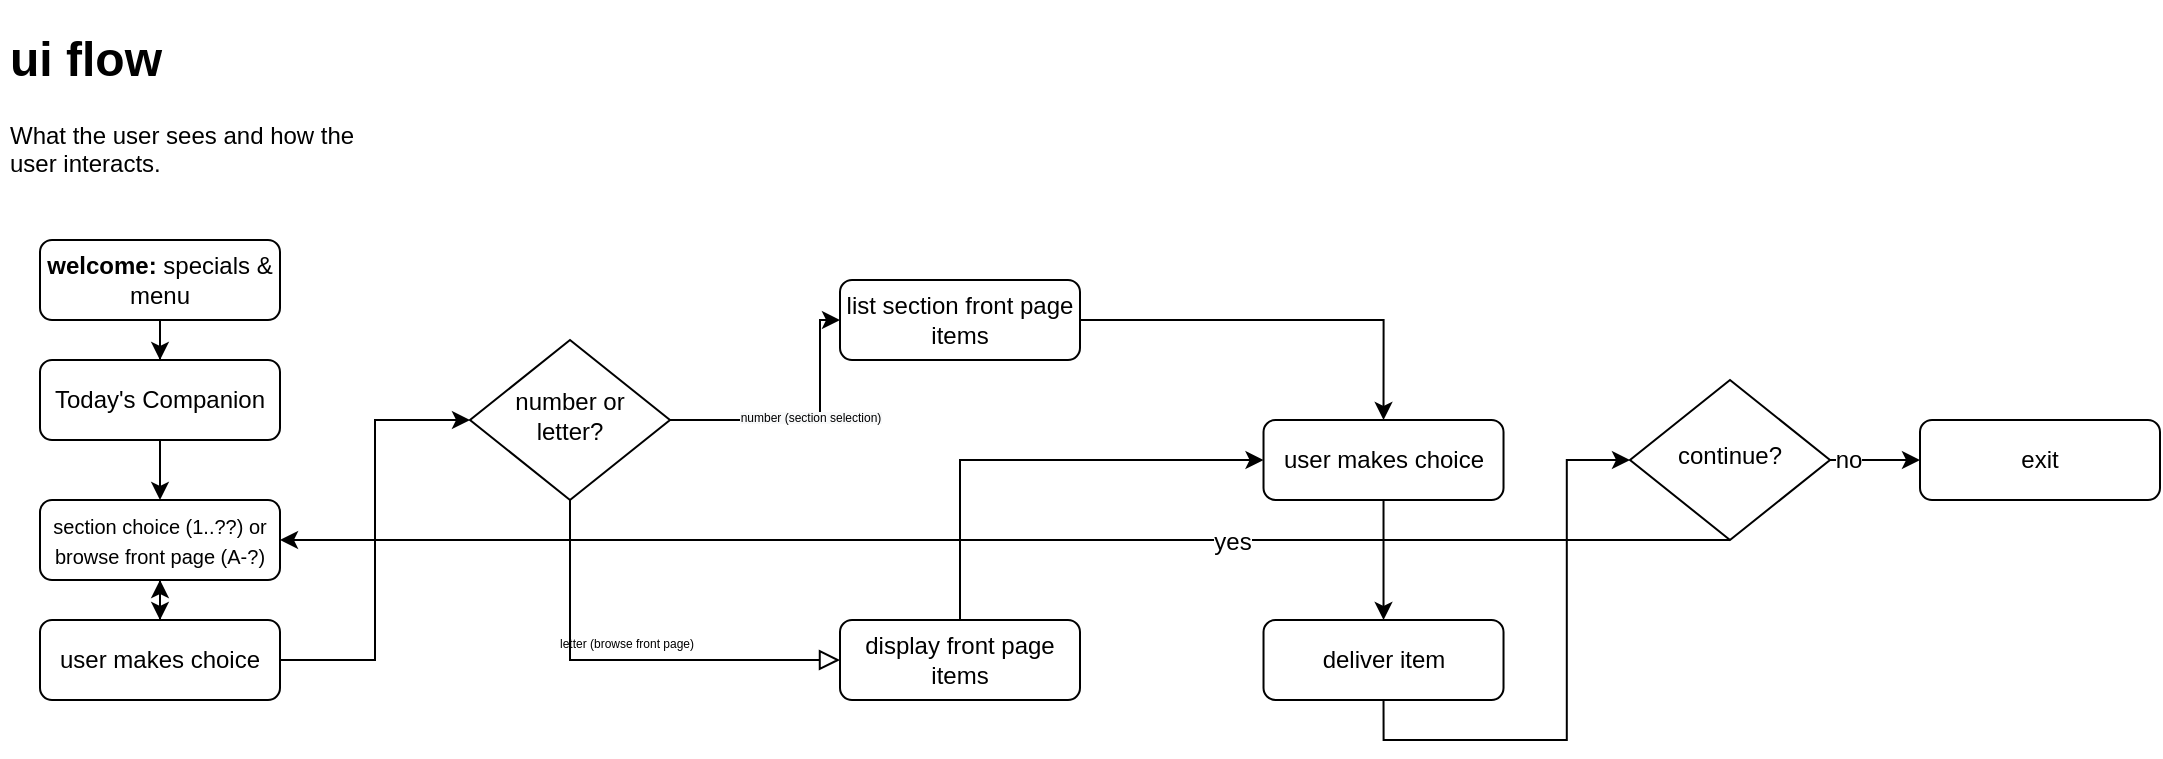<mxfile version="14.1.8" type="github">
  <diagram id="C5RBs43oDa-KdzZeNtuy" name="Page-1">
    <mxGraphModel dx="1113" dy="1680" grid="1" gridSize="10" guides="1" tooltips="1" connect="1" arrows="1" fold="1" page="1" pageScale="1" pageWidth="1169" pageHeight="827" math="0" shadow="0">
      <root>
        <mxCell id="WIyWlLk6GJQsqaUBKTNV-0" />
        <mxCell id="WIyWlLk6GJQsqaUBKTNV-1" parent="WIyWlLk6GJQsqaUBKTNV-0" />
        <mxCell id="K6my3quNpA-a6390JQIs-6" value="" style="edgeStyle=orthogonalEdgeStyle;rounded=0;orthogonalLoop=1;jettySize=auto;html=1;" parent="WIyWlLk6GJQsqaUBKTNV-1" source="K6my3quNpA-a6390JQIs-11" target="K6my3quNpA-a6390JQIs-5" edge="1">
          <mxGeometry relative="1" as="geometry" />
        </mxCell>
        <mxCell id="K6my3quNpA-a6390JQIs-12" style="edgeStyle=orthogonalEdgeStyle;rounded=0;orthogonalLoop=1;jettySize=auto;html=1;" parent="WIyWlLk6GJQsqaUBKTNV-1" source="K6my3quNpA-a6390JQIs-0" target="K6my3quNpA-a6390JQIs-11" edge="1">
          <mxGeometry relative="1" as="geometry" />
        </mxCell>
        <mxCell id="we2z-3MgpTsqGl2M3n4S-3" style="edgeStyle=orthogonalEdgeStyle;rounded=0;orthogonalLoop=1;jettySize=auto;html=1;" edge="1" parent="WIyWlLk6GJQsqaUBKTNV-1" source="K6my3quNpA-a6390JQIs-0" target="we2z-3MgpTsqGl2M3n4S-2">
          <mxGeometry relative="1" as="geometry" />
        </mxCell>
        <mxCell id="K6my3quNpA-a6390JQIs-0" value="&lt;b&gt;welcome:&lt;/b&gt; specials &amp;amp; menu" style="rounded=1;whiteSpace=wrap;html=1;fontSize=12;glass=0;strokeWidth=1;shadow=0;" parent="WIyWlLk6GJQsqaUBKTNV-1" vertex="1">
          <mxGeometry x="65" y="-670" width="120" height="40" as="geometry" />
        </mxCell>
        <mxCell id="we2z-3MgpTsqGl2M3n4S-15" style="edgeStyle=elbowEdgeStyle;rounded=0;comic=0;sketch=0;jumpSize=4;orthogonalLoop=1;jettySize=auto;html=1;entryX=0;entryY=0.5;entryDx=0;entryDy=0;shadow=0;strokeColor=#000000;strokeWidth=1;fontSize=6;" edge="1" parent="WIyWlLk6GJQsqaUBKTNV-1" source="K6my3quNpA-a6390JQIs-5" target="K6my3quNpA-a6390JQIs-13">
          <mxGeometry relative="1" as="geometry" />
        </mxCell>
        <mxCell id="we2z-3MgpTsqGl2M3n4S-20" style="edgeStyle=elbowEdgeStyle;rounded=0;comic=0;sketch=0;jumpSize=4;orthogonalLoop=1;jettySize=auto;html=1;shadow=0;strokeColor=#000000;strokeWidth=1;fontSize=6;" edge="1" parent="WIyWlLk6GJQsqaUBKTNV-1" source="K6my3quNpA-a6390JQIs-5">
          <mxGeometry relative="1" as="geometry">
            <mxPoint x="125" y="-500" as="targetPoint" />
          </mxGeometry>
        </mxCell>
        <mxCell id="K6my3quNpA-a6390JQIs-5" value="user makes choice" style="rounded=1;whiteSpace=wrap;html=1;fontSize=12;glass=0;strokeWidth=1;shadow=0;" parent="WIyWlLk6GJQsqaUBKTNV-1" vertex="1">
          <mxGeometry x="65" y="-480" width="120" height="40" as="geometry" />
        </mxCell>
        <mxCell id="we2z-3MgpTsqGl2M3n4S-13" style="edgeStyle=elbowEdgeStyle;rounded=0;comic=0;sketch=0;jumpSize=4;orthogonalLoop=1;jettySize=auto;html=1;exitX=1;exitY=0.5;exitDx=0;exitDy=0;entryX=0;entryY=0.5;entryDx=0;entryDy=0;shadow=0;strokeColor=#000000;strokeWidth=1;elbow=horizontal;" edge="1" parent="WIyWlLk6GJQsqaUBKTNV-1" source="K6my3quNpA-a6390JQIs-13" target="K6my3quNpA-a6390JQIs-18">
          <mxGeometry relative="1" as="geometry">
            <Array as="points">
              <mxPoint x="455" y="-610" />
            </Array>
          </mxGeometry>
        </mxCell>
        <mxCell id="we2z-3MgpTsqGl2M3n4S-14" value="&lt;span style=&quot;background-color: rgb(248, 249, 250); font-size: 6px;&quot;&gt;number (section selection)&lt;br style=&quot;font-size: 6px;&quot;&gt;&lt;/span&gt;" style="edgeLabel;html=1;align=center;verticalAlign=middle;resizable=0;points=[];fontSize=6;" vertex="1" connectable="0" parent="we2z-3MgpTsqGl2M3n4S-13">
          <mxGeometry x="0.026" y="1" relative="1" as="geometry">
            <mxPoint as="offset" />
          </mxGeometry>
        </mxCell>
        <mxCell id="K6my3quNpA-a6390JQIs-13" value="number or letter?" style="rhombus;whiteSpace=wrap;html=1;shadow=0;fontFamily=Helvetica;fontSize=12;align=center;strokeWidth=1;spacing=6;spacingTop=-4;" parent="WIyWlLk6GJQsqaUBKTNV-1" vertex="1">
          <mxGeometry x="280" y="-620" width="100" height="80" as="geometry" />
        </mxCell>
        <mxCell id="K6my3quNpA-a6390JQIs-15" value="&lt;font style=&quot;font-size: 6px&quot;&gt;letter (browse front page)&lt;/font&gt;" style="edgeStyle=orthogonalEdgeStyle;rounded=0;html=1;jettySize=auto;orthogonalLoop=1;fontSize=11;endArrow=block;endFill=0;endSize=8;strokeWidth=1;shadow=0;labelBackgroundColor=none;exitX=0.5;exitY=1;exitDx=0;exitDy=0;entryX=0;entryY=0.5;entryDx=0;entryDy=0;" parent="WIyWlLk6GJQsqaUBKTNV-1" source="K6my3quNpA-a6390JQIs-13" target="K6my3quNpA-a6390JQIs-20" edge="1">
          <mxGeometry y="10" relative="1" as="geometry">
            <mxPoint as="offset" />
            <mxPoint x="295" y="-330" as="sourcePoint" />
            <mxPoint x="445" y="-290" as="targetPoint" />
          </mxGeometry>
        </mxCell>
        <mxCell id="K6my3quNpA-a6390JQIs-25" style="edgeStyle=orthogonalEdgeStyle;rounded=0;orthogonalLoop=1;jettySize=auto;html=1;entryX=0.5;entryY=0;entryDx=0;entryDy=0;" parent="WIyWlLk6GJQsqaUBKTNV-1" source="K6my3quNpA-a6390JQIs-18" target="K6my3quNpA-a6390JQIs-24" edge="1">
          <mxGeometry relative="1" as="geometry" />
        </mxCell>
        <mxCell id="K6my3quNpA-a6390JQIs-18" value="list section front page items" style="rounded=1;whiteSpace=wrap;html=1;fontSize=12;glass=0;strokeWidth=1;shadow=0;" parent="WIyWlLk6GJQsqaUBKTNV-1" vertex="1">
          <mxGeometry x="465" y="-650" width="120" height="40" as="geometry" />
        </mxCell>
        <mxCell id="K6my3quNpA-a6390JQIs-31" style="edgeStyle=orthogonalEdgeStyle;rounded=0;orthogonalLoop=1;jettySize=auto;html=1;exitX=0.5;exitY=0;exitDx=0;exitDy=0;entryX=0;entryY=0.5;entryDx=0;entryDy=0;" parent="WIyWlLk6GJQsqaUBKTNV-1" source="K6my3quNpA-a6390JQIs-20" target="K6my3quNpA-a6390JQIs-24" edge="1">
          <mxGeometry relative="1" as="geometry" />
        </mxCell>
        <mxCell id="K6my3quNpA-a6390JQIs-20" value="display front page items" style="rounded=1;whiteSpace=wrap;html=1;fontSize=12;glass=0;strokeWidth=1;shadow=0;" parent="WIyWlLk6GJQsqaUBKTNV-1" vertex="1">
          <mxGeometry x="465" y="-480" width="120" height="40" as="geometry" />
        </mxCell>
        <mxCell id="K6my3quNpA-a6390JQIs-28" style="edgeStyle=orthogonalEdgeStyle;rounded=0;orthogonalLoop=1;jettySize=auto;html=1;" parent="WIyWlLk6GJQsqaUBKTNV-1" source="K6my3quNpA-a6390JQIs-24" target="K6my3quNpA-a6390JQIs-27" edge="1">
          <mxGeometry relative="1" as="geometry" />
        </mxCell>
        <mxCell id="K6my3quNpA-a6390JQIs-24" value="user makes choice" style="rounded=1;whiteSpace=wrap;html=1;fontSize=12;glass=0;strokeWidth=1;shadow=0;" parent="WIyWlLk6GJQsqaUBKTNV-1" vertex="1">
          <mxGeometry x="676.76" y="-580" width="120" height="40" as="geometry" />
        </mxCell>
        <mxCell id="K6my3quNpA-a6390JQIs-29" style="edgeStyle=orthogonalEdgeStyle;rounded=0;orthogonalLoop=1;jettySize=auto;html=1;exitX=0.5;exitY=1;exitDx=0;exitDy=0;entryX=0;entryY=0.5;entryDx=0;entryDy=0;" parent="WIyWlLk6GJQsqaUBKTNV-1" source="K6my3quNpA-a6390JQIs-27" target="K6my3quNpA-a6390JQIs-30" edge="1">
          <mxGeometry relative="1" as="geometry">
            <mxPoint x="645" y="-340" as="targetPoint" />
          </mxGeometry>
        </mxCell>
        <mxCell id="K6my3quNpA-a6390JQIs-27" value="deliver item" style="rounded=1;whiteSpace=wrap;html=1;fontSize=12;glass=0;strokeWidth=1;shadow=0;" parent="WIyWlLk6GJQsqaUBKTNV-1" vertex="1">
          <mxGeometry x="676.76" y="-480" width="120" height="40" as="geometry" />
        </mxCell>
        <mxCell id="we2z-3MgpTsqGl2M3n4S-16" style="edgeStyle=elbowEdgeStyle;rounded=0;comic=0;sketch=0;jumpSize=4;orthogonalLoop=1;jettySize=auto;html=1;exitX=1;exitY=0.5;exitDx=0;exitDy=0;entryX=0;entryY=0.5;entryDx=0;entryDy=0;shadow=0;strokeColor=#000000;strokeWidth=1;fontSize=6;elbow=horizontal;" edge="1" parent="WIyWlLk6GJQsqaUBKTNV-1" source="K6my3quNpA-a6390JQIs-30" target="K6my3quNpA-a6390JQIs-38">
          <mxGeometry relative="1" as="geometry" />
        </mxCell>
        <mxCell id="we2z-3MgpTsqGl2M3n4S-17" style="edgeStyle=elbowEdgeStyle;rounded=0;comic=0;sketch=0;jumpSize=4;orthogonalLoop=1;jettySize=auto;html=1;exitX=0.5;exitY=1;exitDx=0;exitDy=0;shadow=0;strokeColor=#000000;strokeWidth=1;fontSize=6;entryX=1;entryY=0.5;entryDx=0;entryDy=0;" edge="1" parent="WIyWlLk6GJQsqaUBKTNV-1" source="K6my3quNpA-a6390JQIs-30" target="K6my3quNpA-a6390JQIs-11">
          <mxGeometry relative="1" as="geometry">
            <mxPoint x="185" y="-525" as="targetPoint" />
          </mxGeometry>
        </mxCell>
        <mxCell id="we2z-3MgpTsqGl2M3n4S-22" value="&lt;font style=&quot;font-size: 12px&quot;&gt;yes&lt;/font&gt;" style="edgeLabel;html=1;align=center;verticalAlign=middle;resizable=0;points=[];fontSize=6;" vertex="1" connectable="0" parent="we2z-3MgpTsqGl2M3n4S-17">
          <mxGeometry x="-0.031" y="1" relative="1" as="geometry">
            <mxPoint x="101.76" as="offset" />
          </mxGeometry>
        </mxCell>
        <mxCell id="we2z-3MgpTsqGl2M3n4S-23" value="&lt;font style=&quot;font-size: 12px&quot;&gt;no&lt;/font&gt;" style="edgeLabel;html=1;align=center;verticalAlign=middle;resizable=0;points=[];fontSize=6;" vertex="1" connectable="0" parent="we2z-3MgpTsqGl2M3n4S-17">
          <mxGeometry x="-0.031" y="1" relative="1" as="geometry">
            <mxPoint x="410" y="-41" as="offset" />
          </mxGeometry>
        </mxCell>
        <mxCell id="K6my3quNpA-a6390JQIs-30" value="continue?" style="rhombus;whiteSpace=wrap;html=1;shadow=0;fontFamily=Helvetica;fontSize=12;align=center;strokeWidth=1;spacing=6;spacingTop=-4;" parent="WIyWlLk6GJQsqaUBKTNV-1" vertex="1">
          <mxGeometry x="860" y="-600" width="100" height="80" as="geometry" />
        </mxCell>
        <mxCell id="K6my3quNpA-a6390JQIs-38" value="exit" style="rounded=1;whiteSpace=wrap;html=1;fontSize=12;glass=0;strokeWidth=1;shadow=0;" parent="WIyWlLk6GJQsqaUBKTNV-1" vertex="1">
          <mxGeometry x="1005" y="-580" width="120" height="40" as="geometry" />
        </mxCell>
        <mxCell id="we2z-3MgpTsqGl2M3n4S-2" value="Today&#39;s Companion" style="rounded=1;whiteSpace=wrap;html=1;fontSize=12;glass=0;strokeWidth=1;shadow=0;" vertex="1" parent="WIyWlLk6GJQsqaUBKTNV-1">
          <mxGeometry x="65" y="-610" width="120" height="40" as="geometry" />
        </mxCell>
        <mxCell id="we2z-3MgpTsqGl2M3n4S-10" value="&lt;h1&gt;ui flow&lt;/h1&gt;&lt;p&gt;What the user sees and how the user interacts.&lt;/p&gt;" style="text;html=1;strokeColor=none;fillColor=none;spacing=5;spacingTop=-20;whiteSpace=wrap;overflow=hidden;rounded=0;" vertex="1" parent="WIyWlLk6GJQsqaUBKTNV-1">
          <mxGeometry x="45" y="-780" width="190" height="120" as="geometry" />
        </mxCell>
        <mxCell id="K6my3quNpA-a6390JQIs-11" value="&lt;span style=&quot;background-color: rgb(255 , 255 , 255)&quot;&gt;&lt;font style=&quot;font-size: 10px&quot;&gt;section choice (1..??) or browse front page (A-?)&lt;/font&gt;&lt;/span&gt;" style="rounded=1;whiteSpace=wrap;html=1;fontSize=12;glass=0;strokeWidth=1;shadow=0;" parent="WIyWlLk6GJQsqaUBKTNV-1" vertex="1">
          <mxGeometry x="65" y="-540" width="120" height="40" as="geometry" />
        </mxCell>
      </root>
    </mxGraphModel>
  </diagram>
</mxfile>

